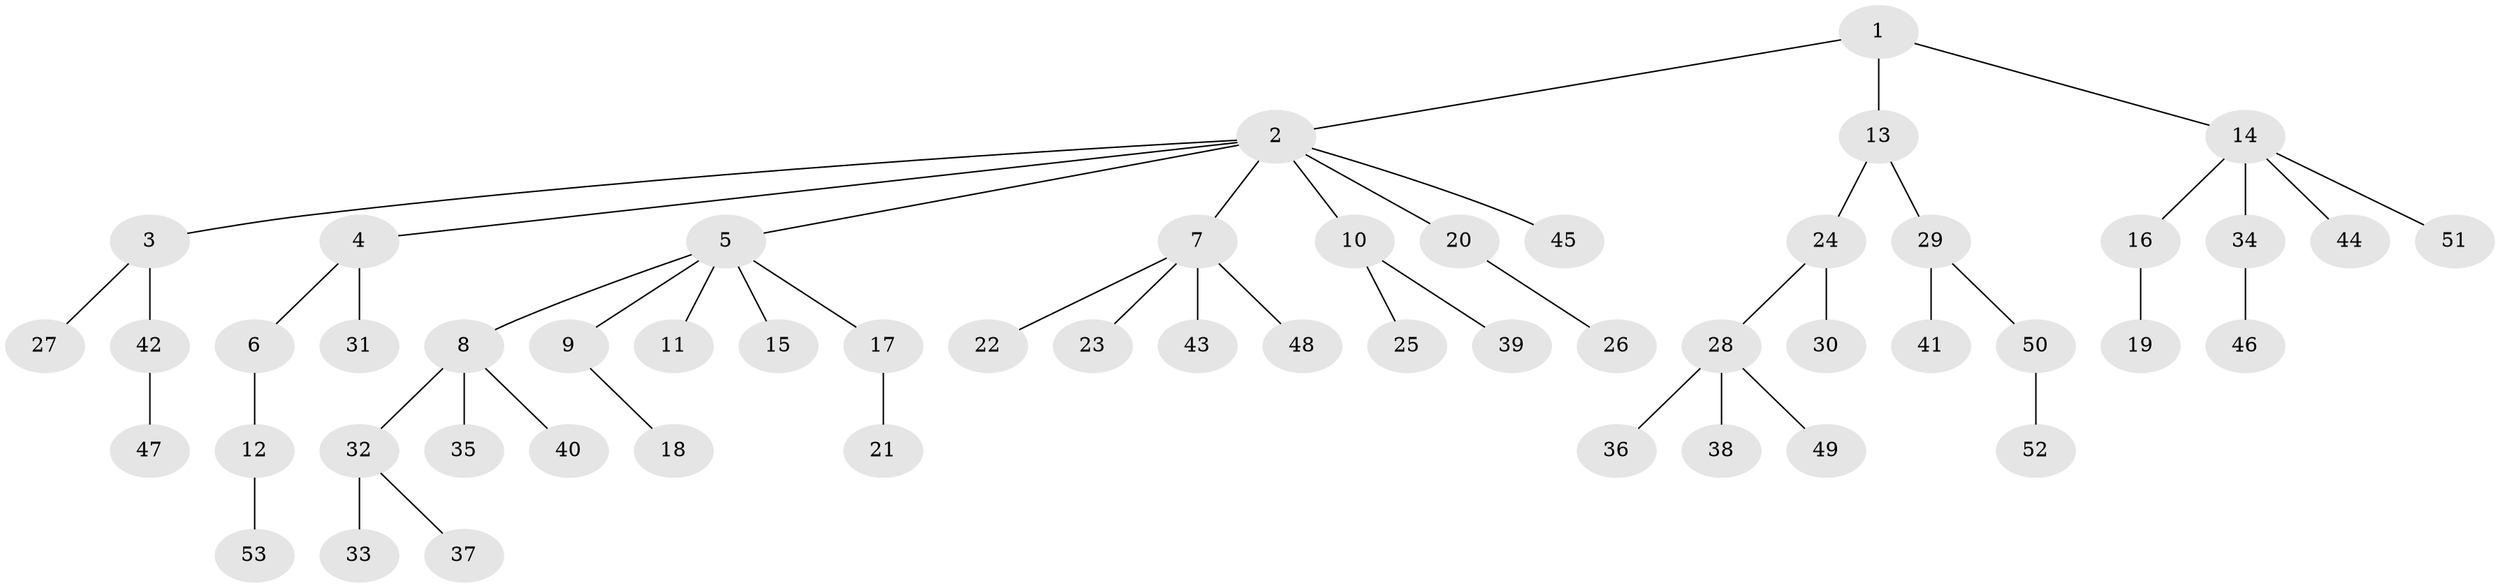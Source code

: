 // Generated by graph-tools (version 1.1) at 2025/26/03/09/25 03:26:23]
// undirected, 53 vertices, 52 edges
graph export_dot {
graph [start="1"]
  node [color=gray90,style=filled];
  1;
  2;
  3;
  4;
  5;
  6;
  7;
  8;
  9;
  10;
  11;
  12;
  13;
  14;
  15;
  16;
  17;
  18;
  19;
  20;
  21;
  22;
  23;
  24;
  25;
  26;
  27;
  28;
  29;
  30;
  31;
  32;
  33;
  34;
  35;
  36;
  37;
  38;
  39;
  40;
  41;
  42;
  43;
  44;
  45;
  46;
  47;
  48;
  49;
  50;
  51;
  52;
  53;
  1 -- 2;
  1 -- 13;
  1 -- 14;
  2 -- 3;
  2 -- 4;
  2 -- 5;
  2 -- 7;
  2 -- 10;
  2 -- 20;
  2 -- 45;
  3 -- 27;
  3 -- 42;
  4 -- 6;
  4 -- 31;
  5 -- 8;
  5 -- 9;
  5 -- 11;
  5 -- 15;
  5 -- 17;
  6 -- 12;
  7 -- 22;
  7 -- 23;
  7 -- 43;
  7 -- 48;
  8 -- 32;
  8 -- 35;
  8 -- 40;
  9 -- 18;
  10 -- 25;
  10 -- 39;
  12 -- 53;
  13 -- 24;
  13 -- 29;
  14 -- 16;
  14 -- 34;
  14 -- 44;
  14 -- 51;
  16 -- 19;
  17 -- 21;
  20 -- 26;
  24 -- 28;
  24 -- 30;
  28 -- 36;
  28 -- 38;
  28 -- 49;
  29 -- 41;
  29 -- 50;
  32 -- 33;
  32 -- 37;
  34 -- 46;
  42 -- 47;
  50 -- 52;
}
